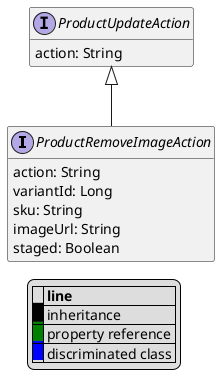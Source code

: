 @startuml

hide empty fields
hide empty methods
legend
|= |= line |
|<back:black>   </back>| inheritance |
|<back:green>   </back>| property reference |
|<back:blue>   </back>| discriminated class |
endlegend
interface ProductRemoveImageAction [[ProductRemoveImageAction.svg]] extends ProductUpdateAction {
    action: String
    variantId: Long
    sku: String
    imageUrl: String
    staged: Boolean
}
interface ProductUpdateAction [[ProductUpdateAction.svg]]  {
    action: String
}





@enduml
